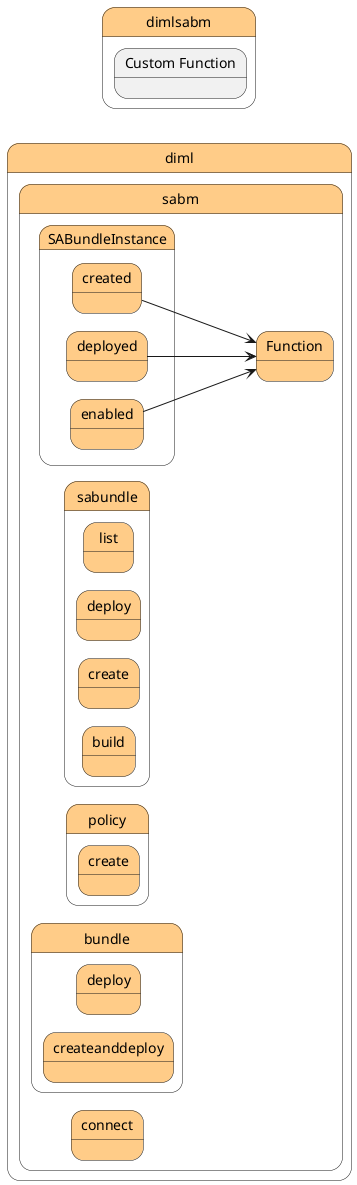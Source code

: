 @startuml
left to right direction


state "diml" as diml #ffcc88 {
state "sabm" as dimlsabm #ffcc88 {
}
}


state "dimlsabm" as pstatename #ffcc88 {
    state "Custom Function" as sabmfunction {
    }
}

        state "diml" as diml #ffcc88 {
state "sabm" as dimlsabm #ffcc88 {
state "connect" as dimlsabmconnect #ffcc88 {
}
}
}


        state "diml" as diml #ffcc88 {
state "sabm" as dimlsabm #ffcc88 {
state "bundle" as dimlsabmbundle #ffcc88 {
state "createanddeploy" as dimlsabmbundlecreateanddeploy #ffcc88 {
}
}
}
}


        state "diml" as diml #ffcc88 {
state "sabm" as dimlsabm #ffcc88 {
state "bundle" as dimlsabmbundle #ffcc88 {
state "deploy" as dimlsabmbundledeploy #ffcc88 {
}
}
}
}


        state "diml" as diml #ffcc88 {
state "sabm" as dimlsabm #ffcc88 {
state "policy" as dimlsabmpolicy #ffcc88 {
state "create" as dimlsabmpolicycreate #ffcc88 {
}
}
}
}


        state "diml" as diml #ffcc88 {
state "sabm" as dimlsabm #ffcc88 {
state "sabundle" as dimlsabmsabundle #ffcc88 {
state "build" as dimlsabmsabundlebuild #ffcc88 {
}
}
}
}


        state "diml" as diml #ffcc88 {
state "sabm" as dimlsabm #ffcc88 {
state "sabundle" as dimlsabmsabundle #ffcc88 {
state "create" as dimlsabmsabundlecreate #ffcc88 {
}
}
}
}


        state "diml" as diml #ffcc88 {
state "sabm" as dimlsabm #ffcc88 {
state "sabundle" as dimlsabmsabundle #ffcc88 {
state "deploy" as dimlsabmsabundledeploy #ffcc88 {
}
}
}
}


        state "diml" as diml #ffcc88 {
state "sabm" as dimlsabm #ffcc88 {
state "sabundle" as dimlsabmsabundle #ffcc88 {
state "list" as dimlsabmsabundlelist #ffcc88 {
}
}
}
}




        state "diml" as diml #ffcc88 {
state "sabm" as dimlsabm #ffcc88 {
state "SABundleInstance" as dimlsabmsabundleinstance #ffcc88 {
state "created" as dimlsabmsabundleinstancecreated #ffcc88 {
}
}
}
}


    state "diml" as diml #ffcc88 {
state "sabm" as dimlsabm #ffcc88 {
state "Function" as dimlsabmfunction #ffcc88 {
}
}
}

    dimlsabmsabundleinstancecreated ---> dimlsabmfunction


        state "diml" as diml #ffcc88 {
state "sabm" as dimlsabm #ffcc88 {
state "SABundleInstance" as dimlsabmsabundleinstance #ffcc88 {
state "deployed" as dimlsabmsabundleinstancedeployed #ffcc88 {
}
}
}
}



    dimlsabmsabundleinstancedeployed ---> dimlsabmfunction


        state "diml" as diml #ffcc88 {
state "sabm" as dimlsabm #ffcc88 {
state "SABundleInstance" as dimlsabmsabundleinstance #ffcc88 {
state "enabled" as dimlsabmsabundleinstanceenabled #ffcc88 {
}
}
}
}



    dimlsabmsabundleinstanceenabled ---> dimlsabmfunction
















@enduml
